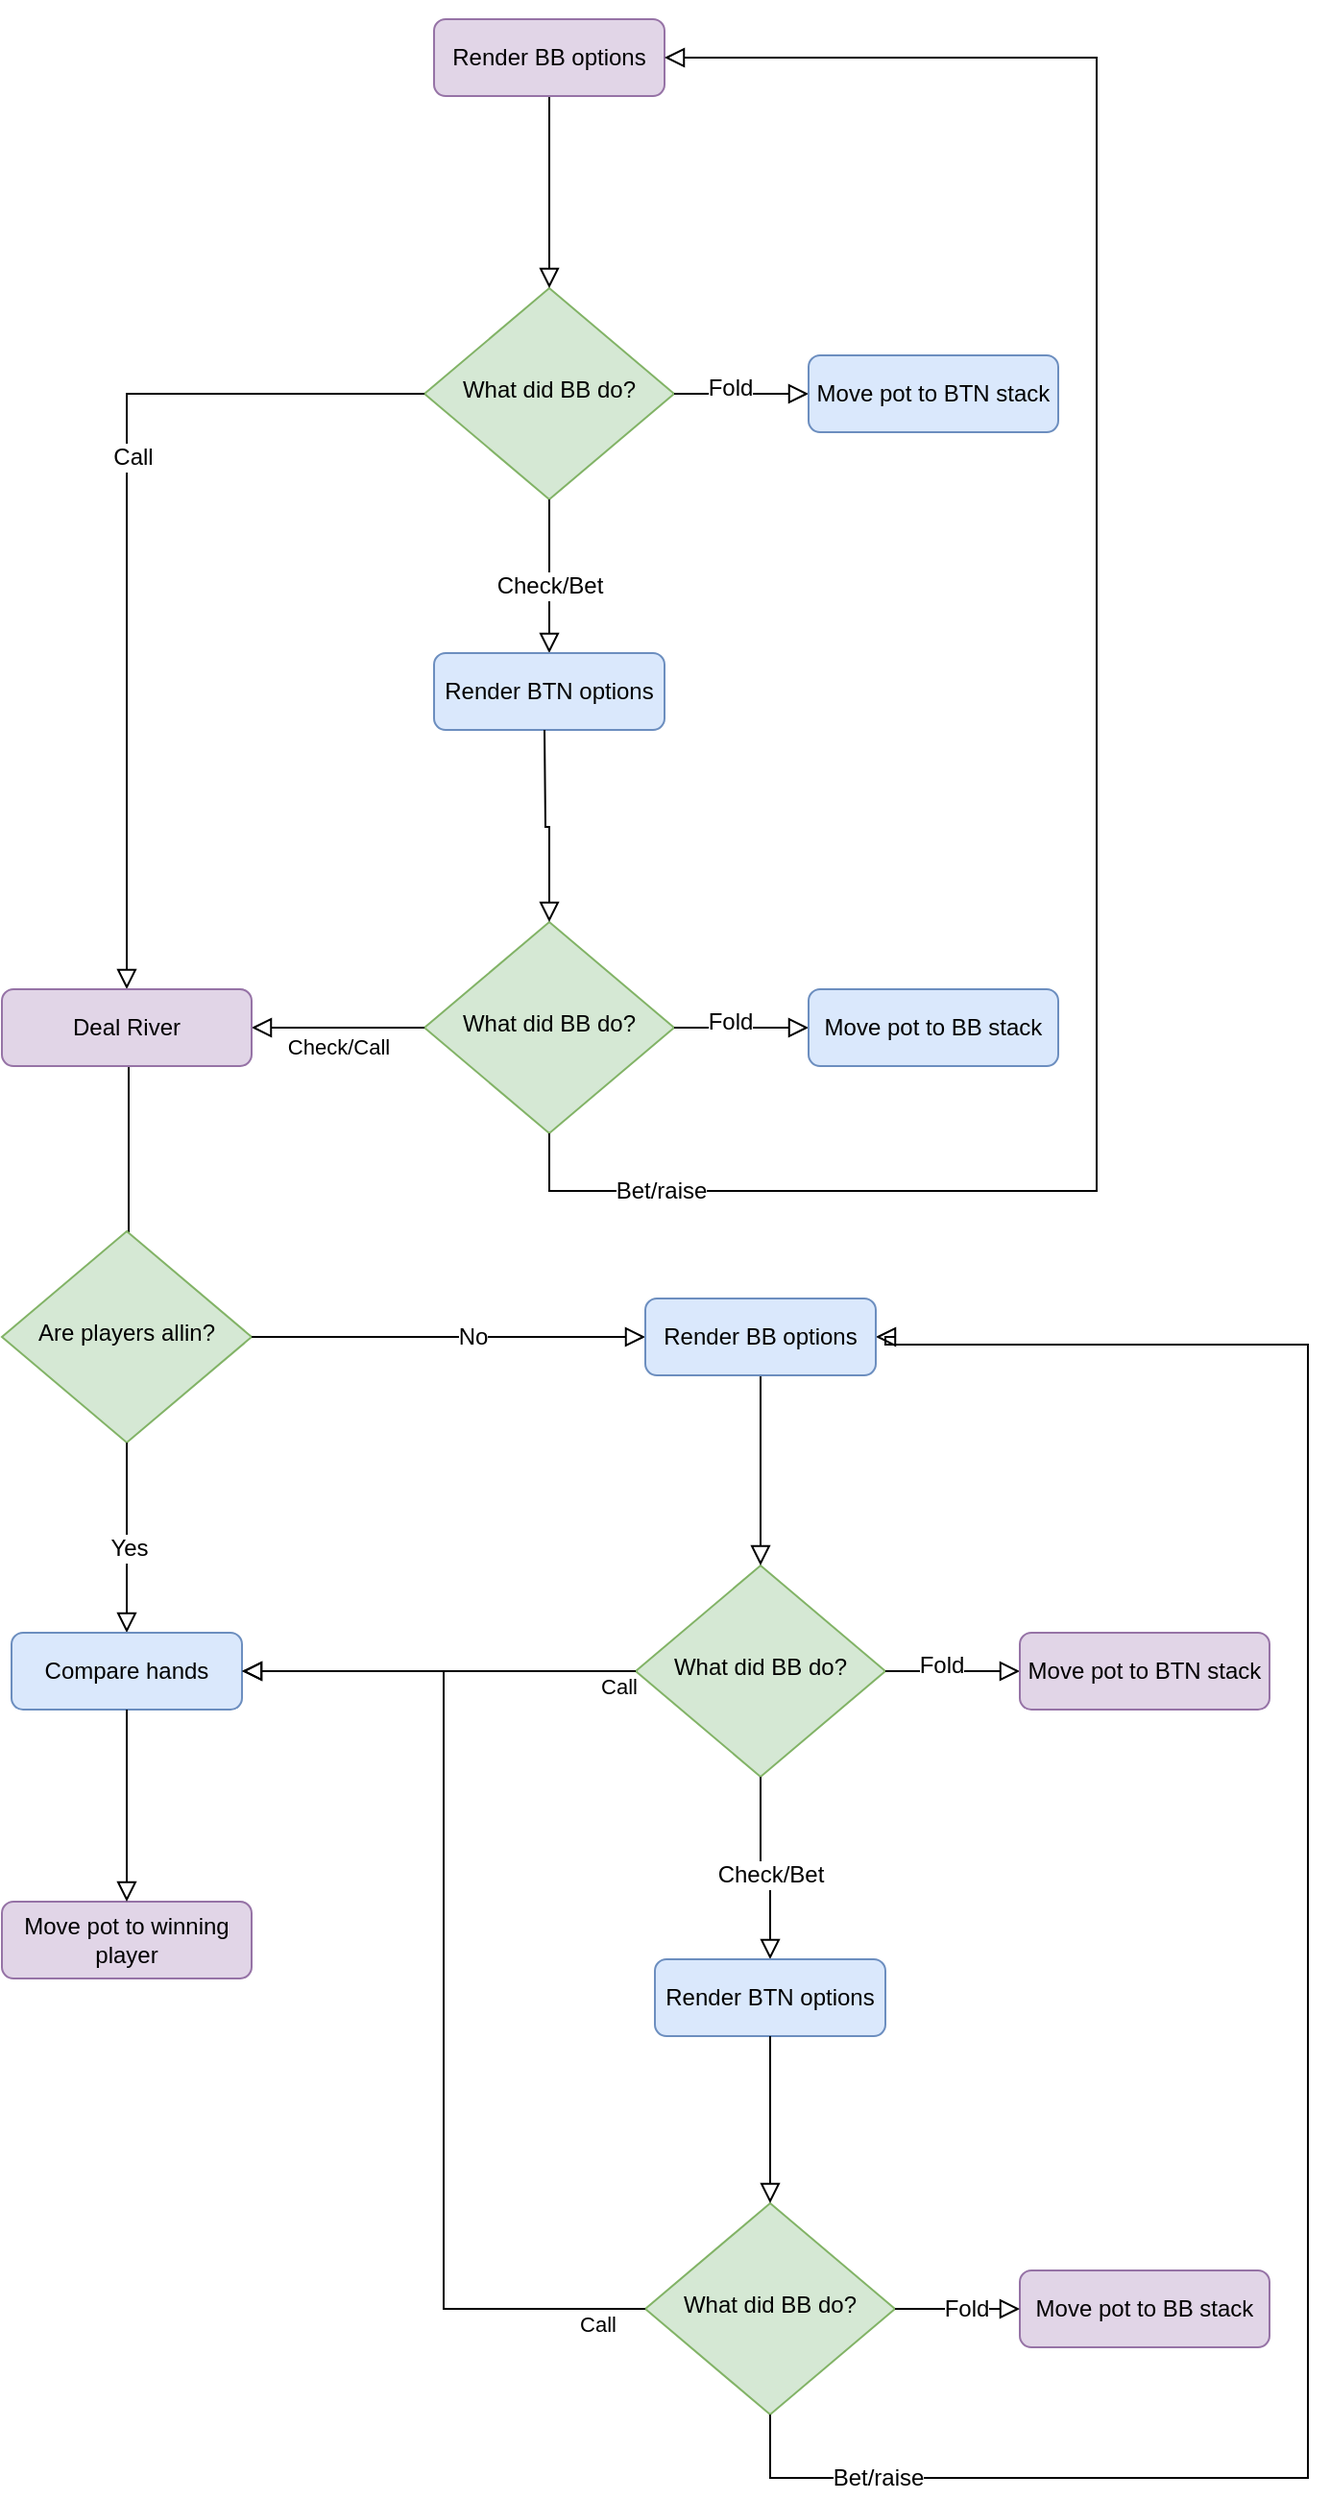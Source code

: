 <mxfile version="24.2.5" type="device">
  <diagram name="Sida-1" id="ZW5hrLnw6XAvimAl8bez">
    <mxGraphModel dx="1914" dy="3364" grid="1" gridSize="10" guides="1" tooltips="1" connect="1" arrows="1" fold="1" page="1" pageScale="1" pageWidth="827" pageHeight="1169" background="#FFFFFF" math="0" shadow="0">
      <root>
        <mxCell id="0" />
        <mxCell id="1" parent="0" />
        <mxCell id="VhnykTRWHjkYGvoEgmxo-1" value="What did BB do?" style="rhombus;whiteSpace=wrap;html=1;shadow=0;fontFamily=Helvetica;fontSize=12;align=center;strokeWidth=1;spacing=6;spacingTop=-4;fillColor=#d5e8d4;strokeColor=#82b366;" vertex="1" parent="1">
          <mxGeometry x="290" y="-1150" width="130" height="110" as="geometry" />
        </mxCell>
        <mxCell id="VhnykTRWHjkYGvoEgmxo-2" style="edgeStyle=none;curved=1;rounded=0;orthogonalLoop=1;jettySize=auto;html=1;exitX=0.75;exitY=1;exitDx=0;exitDy=0;fontSize=12;startSize=8;endSize=8;" edge="1" parent="1" source="VhnykTRWHjkYGvoEgmxo-11" target="VhnykTRWHjkYGvoEgmxo-11">
          <mxGeometry relative="1" as="geometry" />
        </mxCell>
        <mxCell id="VhnykTRWHjkYGvoEgmxo-6" value="" style="rounded=0;html=1;jettySize=auto;orthogonalLoop=1;fontSize=11;endArrow=block;endFill=0;endSize=8;strokeWidth=1;shadow=0;labelBackgroundColor=none;edgeStyle=orthogonalEdgeStyle;exitX=0.5;exitY=1;exitDx=0;exitDy=0;entryX=0.5;entryY=0;entryDx=0;entryDy=0;" edge="1" parent="1" source="VhnykTRWHjkYGvoEgmxo-8" target="VhnykTRWHjkYGvoEgmxo-1">
          <mxGeometry relative="1" as="geometry">
            <mxPoint x="360" y="-1270" as="sourcePoint" />
            <mxPoint x="360" y="-1160" as="targetPoint" />
          </mxGeometry>
        </mxCell>
        <mxCell id="VhnykTRWHjkYGvoEgmxo-7" value="" style="rounded=0;html=1;jettySize=auto;orthogonalLoop=1;fontSize=11;endArrow=block;endFill=0;endSize=8;strokeWidth=1;shadow=0;labelBackgroundColor=none;edgeStyle=orthogonalEdgeStyle;exitX=0.5;exitY=1;exitDx=0;exitDy=0;entryX=0.5;entryY=0;entryDx=0;entryDy=0;" edge="1" parent="1" target="VhnykTRWHjkYGvoEgmxo-8">
          <mxGeometry relative="1" as="geometry">
            <mxPoint x="360" y="-1270" as="sourcePoint" />
            <mxPoint x="355" y="-1150" as="targetPoint" />
          </mxGeometry>
        </mxCell>
        <mxCell id="VhnykTRWHjkYGvoEgmxo-8" value="Render BB options" style="rounded=1;whiteSpace=wrap;html=1;fontSize=12;glass=0;strokeWidth=1;shadow=0;fillColor=#e1d5e7;strokeColor=#9673a6;" vertex="1" parent="1">
          <mxGeometry x="295" y="-1290" width="120" height="40" as="geometry" />
        </mxCell>
        <mxCell id="VhnykTRWHjkYGvoEgmxo-9" value="" style="rounded=0;html=1;jettySize=auto;orthogonalLoop=1;fontSize=11;endArrow=block;endFill=0;endSize=8;strokeWidth=1;shadow=0;labelBackgroundColor=none;edgeStyle=orthogonalEdgeStyle;exitX=0.5;exitY=1;exitDx=0;exitDy=0;entryX=0.5;entryY=0;entryDx=0;entryDy=0;" edge="1" parent="1" source="VhnykTRWHjkYGvoEgmxo-1" target="VhnykTRWHjkYGvoEgmxo-11">
          <mxGeometry relative="1" as="geometry">
            <mxPoint x="355" y="-1040" as="sourcePoint" />
            <mxPoint x="360" y="-850" as="targetPoint" />
          </mxGeometry>
        </mxCell>
        <mxCell id="VhnykTRWHjkYGvoEgmxo-10" value="Check/Bet" style="edgeLabel;html=1;align=center;verticalAlign=middle;resizable=0;points=[];fontSize=12;" vertex="1" connectable="0" parent="VhnykTRWHjkYGvoEgmxo-9">
          <mxGeometry x="0.117" relative="1" as="geometry">
            <mxPoint as="offset" />
          </mxGeometry>
        </mxCell>
        <mxCell id="VhnykTRWHjkYGvoEgmxo-11" value="Render BTN options" style="rounded=1;whiteSpace=wrap;html=1;fontSize=12;glass=0;strokeWidth=1;shadow=0;fillColor=#dae8fc;strokeColor=#6c8ebf;" vertex="1" parent="1">
          <mxGeometry x="295" y="-960" width="120" height="40" as="geometry" />
        </mxCell>
        <mxCell id="VhnykTRWHjkYGvoEgmxo-12" value="What did BB do?" style="rhombus;whiteSpace=wrap;html=1;shadow=0;fontFamily=Helvetica;fontSize=12;align=center;strokeWidth=1;spacing=6;spacingTop=-4;fillColor=#d5e8d4;strokeColor=#82b366;" vertex="1" parent="1">
          <mxGeometry x="290" y="-820" width="130" height="110" as="geometry" />
        </mxCell>
        <mxCell id="VhnykTRWHjkYGvoEgmxo-13" value="" style="rounded=0;html=1;jettySize=auto;orthogonalLoop=1;fontSize=11;endArrow=block;endFill=0;endSize=8;strokeWidth=1;shadow=0;labelBackgroundColor=none;edgeStyle=orthogonalEdgeStyle;exitX=0.5;exitY=1;exitDx=0;exitDy=0;entryX=0.5;entryY=0;entryDx=0;entryDy=0;" edge="1" parent="1" target="VhnykTRWHjkYGvoEgmxo-12">
          <mxGeometry relative="1" as="geometry">
            <mxPoint x="352.5" y="-920" as="sourcePoint" />
            <mxPoint x="357.5" y="-830" as="targetPoint" />
          </mxGeometry>
        </mxCell>
        <mxCell id="VhnykTRWHjkYGvoEgmxo-14" value="" style="rounded=0;html=1;jettySize=auto;orthogonalLoop=1;fontSize=11;endArrow=block;endFill=0;endSize=8;strokeWidth=1;shadow=0;labelBackgroundColor=none;edgeStyle=orthogonalEdgeStyle;exitX=1;exitY=0.5;exitDx=0;exitDy=0;entryX=0;entryY=0.5;entryDx=0;entryDy=0;" edge="1" parent="1" source="VhnykTRWHjkYGvoEgmxo-1" target="VhnykTRWHjkYGvoEgmxo-16">
          <mxGeometry relative="1" as="geometry">
            <mxPoint x="520" y="-1070" as="sourcePoint" />
            <mxPoint x="540" y="-1095" as="targetPoint" />
          </mxGeometry>
        </mxCell>
        <mxCell id="VhnykTRWHjkYGvoEgmxo-15" value="Fold" style="edgeLabel;html=1;align=center;verticalAlign=middle;resizable=0;points=[];fontSize=12;" vertex="1" connectable="0" parent="VhnykTRWHjkYGvoEgmxo-14">
          <mxGeometry x="-0.192" y="3" relative="1" as="geometry">
            <mxPoint as="offset" />
          </mxGeometry>
        </mxCell>
        <mxCell id="VhnykTRWHjkYGvoEgmxo-16" value="Move pot to BTN stack" style="rounded=1;whiteSpace=wrap;html=1;fontSize=12;glass=0;strokeWidth=1;shadow=0;fillColor=#dae8fc;strokeColor=#6c8ebf;" vertex="1" parent="1">
          <mxGeometry x="490" y="-1115" width="130" height="40" as="geometry" />
        </mxCell>
        <mxCell id="VhnykTRWHjkYGvoEgmxo-17" value="" style="rounded=0;html=1;jettySize=auto;orthogonalLoop=1;fontSize=11;endArrow=block;endFill=0;endSize=8;strokeWidth=1;shadow=0;labelBackgroundColor=none;edgeStyle=orthogonalEdgeStyle;exitX=0;exitY=0.5;exitDx=0;exitDy=0;entryX=0.5;entryY=0;entryDx=0;entryDy=0;" edge="1" parent="1" source="VhnykTRWHjkYGvoEgmxo-1" target="VhnykTRWHjkYGvoEgmxo-28">
          <mxGeometry relative="1" as="geometry">
            <mxPoint x="190" y="-1120" as="sourcePoint" />
            <mxPoint x="135" y="-825" as="targetPoint" />
          </mxGeometry>
        </mxCell>
        <mxCell id="VhnykTRWHjkYGvoEgmxo-18" value="Call" style="edgeLabel;html=1;align=center;verticalAlign=middle;resizable=0;points=[];fontSize=12;" vertex="1" connectable="0" parent="VhnykTRWHjkYGvoEgmxo-17">
          <mxGeometry x="-0.192" y="3" relative="1" as="geometry">
            <mxPoint as="offset" />
          </mxGeometry>
        </mxCell>
        <mxCell id="VhnykTRWHjkYGvoEgmxo-19" value="Check/Call" style="edgeStyle=orthogonalEdgeStyle;rounded=0;html=1;jettySize=auto;orthogonalLoop=1;fontSize=11;endArrow=block;endFill=0;endSize=8;strokeWidth=1;shadow=0;labelBackgroundColor=none;exitX=0;exitY=0.5;exitDx=0;exitDy=0;entryX=1;entryY=0.5;entryDx=0;entryDy=0;" edge="1" parent="1" source="VhnykTRWHjkYGvoEgmxo-12" target="VhnykTRWHjkYGvoEgmxo-28">
          <mxGeometry y="10" relative="1" as="geometry">
            <mxPoint as="offset" />
            <mxPoint x="490" y="-730" as="sourcePoint" />
            <mxPoint x="195" y="-805" as="targetPoint" />
          </mxGeometry>
        </mxCell>
        <mxCell id="VhnykTRWHjkYGvoEgmxo-20" value="" style="rounded=0;html=1;jettySize=auto;orthogonalLoop=1;fontSize=11;endArrow=block;endFill=0;endSize=8;strokeWidth=1;shadow=0;labelBackgroundColor=none;edgeStyle=orthogonalEdgeStyle;exitX=1;exitY=0.5;exitDx=0;exitDy=0;entryX=0;entryY=0.5;entryDx=0;entryDy=0;" edge="1" parent="1" source="VhnykTRWHjkYGvoEgmxo-12" target="VhnykTRWHjkYGvoEgmxo-22">
          <mxGeometry relative="1" as="geometry">
            <mxPoint x="470" y="-760" as="sourcePoint" />
            <mxPoint x="522.5" y="-805" as="targetPoint" />
          </mxGeometry>
        </mxCell>
        <mxCell id="VhnykTRWHjkYGvoEgmxo-21" value="Fold" style="edgeLabel;html=1;align=center;verticalAlign=middle;resizable=0;points=[];fontSize=12;" vertex="1" connectable="0" parent="VhnykTRWHjkYGvoEgmxo-20">
          <mxGeometry x="-0.192" y="3" relative="1" as="geometry">
            <mxPoint as="offset" />
          </mxGeometry>
        </mxCell>
        <mxCell id="VhnykTRWHjkYGvoEgmxo-22" value="Move pot to BB stack" style="rounded=1;whiteSpace=wrap;html=1;fontSize=12;glass=0;strokeWidth=1;shadow=0;fillColor=#dae8fc;strokeColor=#6c8ebf;" vertex="1" parent="1">
          <mxGeometry x="490" y="-785" width="130" height="40" as="geometry" />
        </mxCell>
        <mxCell id="VhnykTRWHjkYGvoEgmxo-23" value="" style="rounded=0;html=1;jettySize=auto;orthogonalLoop=1;fontSize=11;endArrow=block;endFill=0;endSize=8;strokeWidth=1;shadow=0;labelBackgroundColor=none;edgeStyle=orthogonalEdgeStyle;exitX=0.5;exitY=1;exitDx=0;exitDy=0;entryX=1;entryY=0.5;entryDx=0;entryDy=0;" edge="1" parent="1" source="VhnykTRWHjkYGvoEgmxo-12" target="VhnykTRWHjkYGvoEgmxo-8">
          <mxGeometry relative="1" as="geometry">
            <mxPoint x="360" y="-710" as="sourcePoint" />
            <mxPoint x="20" y="-1290" as="targetPoint" />
            <Array as="points">
              <mxPoint x="355" y="-680" />
              <mxPoint x="640" y="-680" />
              <mxPoint x="640" y="-1270" />
            </Array>
          </mxGeometry>
        </mxCell>
        <mxCell id="VhnykTRWHjkYGvoEgmxo-24" value="Bet/raise" style="edgeLabel;html=1;align=center;verticalAlign=middle;resizable=0;points=[];fontSize=12;" vertex="1" connectable="0" parent="VhnykTRWHjkYGvoEgmxo-23">
          <mxGeometry x="-0.844" relative="1" as="geometry">
            <mxPoint as="offset" />
          </mxGeometry>
        </mxCell>
        <mxCell id="VhnykTRWHjkYGvoEgmxo-27" value="" style="rounded=0;html=1;jettySize=auto;orthogonalLoop=1;fontSize=11;endArrow=block;endFill=0;endSize=8;strokeWidth=1;shadow=0;labelBackgroundColor=none;edgeStyle=orthogonalEdgeStyle;exitX=0.5;exitY=1;exitDx=0;exitDy=0;entryX=0.5;entryY=0;entryDx=0;entryDy=0;" edge="1" parent="1" target="VhnykTRWHjkYGvoEgmxo-25">
          <mxGeometry relative="1" as="geometry">
            <mxPoint x="135" y="-785" as="sourcePoint" />
            <mxPoint x="135" y="-690" as="targetPoint" />
            <Array as="points">
              <mxPoint x="136" y="-785" />
              <mxPoint x="136" y="-622" />
              <mxPoint x="135" y="-622" />
            </Array>
          </mxGeometry>
        </mxCell>
        <mxCell id="VhnykTRWHjkYGvoEgmxo-25" value="Are players allin?" style="rhombus;whiteSpace=wrap;html=1;shadow=0;fontFamily=Helvetica;fontSize=12;align=center;strokeWidth=1;spacing=6;spacingTop=-4;fillColor=#d5e8d4;strokeColor=#82b366;" vertex="1" parent="1">
          <mxGeometry x="70" y="-659" width="130" height="110" as="geometry" />
        </mxCell>
        <mxCell id="VhnykTRWHjkYGvoEgmxo-28" value="Deal River" style="rounded=1;whiteSpace=wrap;html=1;fontSize=12;glass=0;strokeWidth=1;shadow=0;fillColor=#e1d5e7;strokeColor=#9673a6;" vertex="1" parent="1">
          <mxGeometry x="70" y="-785" width="130" height="40" as="geometry" />
        </mxCell>
        <mxCell id="VhnykTRWHjkYGvoEgmxo-29" value="" style="rounded=0;html=1;jettySize=auto;orthogonalLoop=1;fontSize=11;endArrow=block;endFill=0;endSize=8;strokeWidth=1;shadow=0;labelBackgroundColor=none;edgeStyle=orthogonalEdgeStyle;exitX=0.5;exitY=1;exitDx=0;exitDy=0;" edge="1" parent="1" source="VhnykTRWHjkYGvoEgmxo-25">
          <mxGeometry relative="1" as="geometry">
            <mxPoint x="90" y="-280" as="sourcePoint" />
            <mxPoint x="135" y="-450" as="targetPoint" />
          </mxGeometry>
        </mxCell>
        <mxCell id="VhnykTRWHjkYGvoEgmxo-30" value="Yes" style="edgeLabel;html=1;align=center;verticalAlign=middle;resizable=0;points=[];fontSize=12;" vertex="1" connectable="0" parent="VhnykTRWHjkYGvoEgmxo-29">
          <mxGeometry x="0.117" relative="1" as="geometry">
            <mxPoint as="offset" />
          </mxGeometry>
        </mxCell>
        <mxCell id="VhnykTRWHjkYGvoEgmxo-31" value="Compare hands" style="rounded=1;whiteSpace=wrap;html=1;fontSize=12;glass=0;strokeWidth=1;shadow=0;fillColor=#dae8fc;strokeColor=#6c8ebf;" vertex="1" parent="1">
          <mxGeometry x="75" y="-450" width="120" height="40" as="geometry" />
        </mxCell>
        <mxCell id="VhnykTRWHjkYGvoEgmxo-32" value="Move pot to winning player" style="rounded=1;whiteSpace=wrap;html=1;fontSize=12;glass=0;strokeWidth=1;shadow=0;fillColor=#e1d5e7;strokeColor=#9673a6;" vertex="1" parent="1">
          <mxGeometry x="70" y="-310" width="130" height="40" as="geometry" />
        </mxCell>
        <mxCell id="VhnykTRWHjkYGvoEgmxo-33" value="" style="rounded=0;html=1;jettySize=auto;orthogonalLoop=1;fontSize=11;endArrow=block;endFill=0;endSize=8;strokeWidth=1;shadow=0;labelBackgroundColor=none;edgeStyle=orthogonalEdgeStyle;exitX=0.5;exitY=1;exitDx=0;exitDy=0;entryX=0.5;entryY=0;entryDx=0;entryDy=0;" edge="1" parent="1" source="VhnykTRWHjkYGvoEgmxo-31" target="VhnykTRWHjkYGvoEgmxo-32">
          <mxGeometry relative="1" as="geometry">
            <mxPoint x="130" y="-360" as="sourcePoint" />
            <mxPoint x="130" y="-270" as="targetPoint" />
          </mxGeometry>
        </mxCell>
        <mxCell id="VhnykTRWHjkYGvoEgmxo-37" value="" style="rounded=0;html=1;jettySize=auto;orthogonalLoop=1;fontSize=11;endArrow=block;endFill=0;endSize=8;strokeWidth=1;shadow=0;labelBackgroundColor=none;edgeStyle=orthogonalEdgeStyle;exitX=1;exitY=0.5;exitDx=0;exitDy=0;entryX=0;entryY=0.5;entryDx=0;entryDy=0;" edge="1" parent="1" source="VhnykTRWHjkYGvoEgmxo-25" target="VhnykTRWHjkYGvoEgmxo-55">
          <mxGeometry relative="1" as="geometry">
            <mxPoint x="390" y="-540" as="sourcePoint" />
            <mxPoint x="410" y="-595" as="targetPoint" />
          </mxGeometry>
        </mxCell>
        <mxCell id="VhnykTRWHjkYGvoEgmxo-38" value="No" style="edgeLabel;html=1;align=center;verticalAlign=middle;resizable=0;points=[];fontSize=12;" vertex="1" connectable="0" parent="VhnykTRWHjkYGvoEgmxo-37">
          <mxGeometry x="0.117" relative="1" as="geometry">
            <mxPoint as="offset" />
          </mxGeometry>
        </mxCell>
        <mxCell id="VhnykTRWHjkYGvoEgmxo-41" value="What did BB do?" style="rhombus;whiteSpace=wrap;html=1;shadow=0;fontFamily=Helvetica;fontSize=12;align=center;strokeWidth=1;spacing=6;spacingTop=-4;fillColor=#d5e8d4;strokeColor=#82b366;" vertex="1" parent="1">
          <mxGeometry x="400" y="-485" width="130" height="110" as="geometry" />
        </mxCell>
        <mxCell id="VhnykTRWHjkYGvoEgmxo-42" value="" style="rounded=0;html=1;jettySize=auto;orthogonalLoop=1;fontSize=11;endArrow=block;endFill=0;endSize=8;strokeWidth=1;shadow=0;labelBackgroundColor=none;edgeStyle=orthogonalEdgeStyle;exitX=0.5;exitY=1;exitDx=0;exitDy=0;entryX=0.5;entryY=0;entryDx=0;entryDy=0;" edge="1" parent="1" source="VhnykTRWHjkYGvoEgmxo-41" target="VhnykTRWHjkYGvoEgmxo-44">
          <mxGeometry relative="1" as="geometry">
            <mxPoint x="465" y="-370" as="sourcePoint" />
            <mxPoint x="470" y="-180" as="targetPoint" />
          </mxGeometry>
        </mxCell>
        <mxCell id="VhnykTRWHjkYGvoEgmxo-43" value="Check/Bet" style="edgeLabel;html=1;align=center;verticalAlign=middle;resizable=0;points=[];fontSize=12;" vertex="1" connectable="0" parent="VhnykTRWHjkYGvoEgmxo-42">
          <mxGeometry x="0.117" relative="1" as="geometry">
            <mxPoint as="offset" />
          </mxGeometry>
        </mxCell>
        <mxCell id="VhnykTRWHjkYGvoEgmxo-44" value="Render BTN options" style="rounded=1;whiteSpace=wrap;html=1;fontSize=12;glass=0;strokeWidth=1;shadow=0;fillColor=#dae8fc;strokeColor=#6c8ebf;" vertex="1" parent="1">
          <mxGeometry x="410" y="-280" width="120" height="40" as="geometry" />
        </mxCell>
        <mxCell id="VhnykTRWHjkYGvoEgmxo-45" value="What did BB do?" style="rhombus;whiteSpace=wrap;html=1;shadow=0;fontFamily=Helvetica;fontSize=12;align=center;strokeWidth=1;spacing=6;spacingTop=-4;fillColor=#d5e8d4;strokeColor=#82b366;" vertex="1" parent="1">
          <mxGeometry x="405" y="-153" width="130" height="110" as="geometry" />
        </mxCell>
        <mxCell id="VhnykTRWHjkYGvoEgmxo-46" value="" style="rounded=0;html=1;jettySize=auto;orthogonalLoop=1;fontSize=11;endArrow=block;endFill=0;endSize=8;strokeWidth=1;shadow=0;labelBackgroundColor=none;edgeStyle=orthogonalEdgeStyle;exitX=0.5;exitY=1;exitDx=0;exitDy=0;entryX=0.5;entryY=0;entryDx=0;entryDy=0;" edge="1" parent="1" target="VhnykTRWHjkYGvoEgmxo-45" source="VhnykTRWHjkYGvoEgmxo-44">
          <mxGeometry relative="1" as="geometry">
            <mxPoint x="462.5" y="-250" as="sourcePoint" />
            <mxPoint x="467.5" y="-160" as="targetPoint" />
          </mxGeometry>
        </mxCell>
        <mxCell id="VhnykTRWHjkYGvoEgmxo-47" value="" style="rounded=0;html=1;jettySize=auto;orthogonalLoop=1;fontSize=11;endArrow=block;endFill=0;endSize=8;strokeWidth=1;shadow=0;labelBackgroundColor=none;edgeStyle=orthogonalEdgeStyle;exitX=1;exitY=0.5;exitDx=0;exitDy=0;entryX=0;entryY=0.5;entryDx=0;entryDy=0;" edge="1" parent="1" source="VhnykTRWHjkYGvoEgmxo-41" target="VhnykTRWHjkYGvoEgmxo-49">
          <mxGeometry relative="1" as="geometry">
            <mxPoint x="630" y="-400" as="sourcePoint" />
            <mxPoint x="650" y="-425" as="targetPoint" />
          </mxGeometry>
        </mxCell>
        <mxCell id="VhnykTRWHjkYGvoEgmxo-48" value="Fold" style="edgeLabel;html=1;align=center;verticalAlign=middle;resizable=0;points=[];fontSize=12;" vertex="1" connectable="0" parent="VhnykTRWHjkYGvoEgmxo-47">
          <mxGeometry x="-0.192" y="3" relative="1" as="geometry">
            <mxPoint as="offset" />
          </mxGeometry>
        </mxCell>
        <mxCell id="VhnykTRWHjkYGvoEgmxo-49" value="Move pot to BTN stack" style="rounded=1;whiteSpace=wrap;html=1;fontSize=12;glass=0;strokeWidth=1;shadow=0;fillColor=#e1d5e7;strokeColor=#9673a6;" vertex="1" parent="1">
          <mxGeometry x="600" y="-450" width="130" height="40" as="geometry" />
        </mxCell>
        <mxCell id="VhnykTRWHjkYGvoEgmxo-51" value="Move pot to BB stack" style="rounded=1;whiteSpace=wrap;html=1;fontSize=12;glass=0;strokeWidth=1;shadow=0;fillColor=#e1d5e7;strokeColor=#9673a6;" vertex="1" parent="1">
          <mxGeometry x="600" y="-118" width="130" height="40" as="geometry" />
        </mxCell>
        <mxCell id="VhnykTRWHjkYGvoEgmxo-52" value="" style="rounded=0;html=1;jettySize=auto;orthogonalLoop=1;fontSize=11;endArrow=block;endFill=0;endSize=8;strokeWidth=1;shadow=0;labelBackgroundColor=none;edgeStyle=orthogonalEdgeStyle;exitX=0.5;exitY=1;exitDx=0;exitDy=0;entryX=1;entryY=0.5;entryDx=0;entryDy=0;" edge="1" parent="1" source="VhnykTRWHjkYGvoEgmxo-45" target="VhnykTRWHjkYGvoEgmxo-55">
          <mxGeometry relative="1" as="geometry">
            <mxPoint x="470" y="-40" as="sourcePoint" />
            <mxPoint x="525" y="-600" as="targetPoint" />
            <Array as="points">
              <mxPoint x="470" y="-10" />
              <mxPoint x="750" y="-10" />
              <mxPoint x="750" y="-600" />
              <mxPoint x="530" y="-600" />
              <mxPoint x="530" y="-604" />
            </Array>
          </mxGeometry>
        </mxCell>
        <mxCell id="VhnykTRWHjkYGvoEgmxo-53" value="Bet/raise" style="edgeLabel;html=1;align=center;verticalAlign=middle;resizable=0;points=[];fontSize=12;" vertex="1" connectable="0" parent="VhnykTRWHjkYGvoEgmxo-52">
          <mxGeometry x="-0.844" relative="1" as="geometry">
            <mxPoint as="offset" />
          </mxGeometry>
        </mxCell>
        <mxCell id="VhnykTRWHjkYGvoEgmxo-54" value="" style="rounded=0;html=1;jettySize=auto;orthogonalLoop=1;fontSize=11;endArrow=block;endFill=0;endSize=8;strokeWidth=1;shadow=0;labelBackgroundColor=none;edgeStyle=orthogonalEdgeStyle;exitX=0.5;exitY=1;exitDx=0;exitDy=0;entryX=0.5;entryY=0;entryDx=0;entryDy=0;" edge="1" parent="1" source="VhnykTRWHjkYGvoEgmxo-55" target="VhnykTRWHjkYGvoEgmxo-41">
          <mxGeometry relative="1" as="geometry">
            <mxPoint x="475" y="-590" as="sourcePoint" />
            <mxPoint x="470" y="-470" as="targetPoint" />
          </mxGeometry>
        </mxCell>
        <mxCell id="VhnykTRWHjkYGvoEgmxo-55" value="Render BB options" style="rounded=1;whiteSpace=wrap;html=1;fontSize=12;glass=0;strokeWidth=1;shadow=0;fillColor=#dae8fc;strokeColor=#6c8ebf;" vertex="1" parent="1">
          <mxGeometry x="405" y="-624" width="120" height="40" as="geometry" />
        </mxCell>
        <mxCell id="VhnykTRWHjkYGvoEgmxo-57" value="Call" style="edgeStyle=orthogonalEdgeStyle;rounded=0;html=1;jettySize=auto;orthogonalLoop=1;fontSize=11;endArrow=block;endFill=0;endSize=8;strokeWidth=1;shadow=0;labelBackgroundColor=none;exitX=0;exitY=0.5;exitDx=0;exitDy=0;entryX=1;entryY=0.5;entryDx=0;entryDy=0;" edge="1" parent="1" source="VhnykTRWHjkYGvoEgmxo-45" target="VhnykTRWHjkYGvoEgmxo-31">
          <mxGeometry x="-0.908" y="8" relative="1" as="geometry">
            <mxPoint as="offset" />
            <mxPoint x="290" y="-50" as="sourcePoint" />
            <mxPoint x="270" y="-98" as="targetPoint" />
          </mxGeometry>
        </mxCell>
        <mxCell id="VhnykTRWHjkYGvoEgmxo-63" value="" style="rounded=0;html=1;jettySize=auto;orthogonalLoop=1;fontSize=11;endArrow=block;endFill=0;endSize=8;strokeWidth=1;shadow=0;labelBackgroundColor=none;edgeStyle=orthogonalEdgeStyle;exitX=1;exitY=0.5;exitDx=0;exitDy=0;entryX=0;entryY=0.5;entryDx=0;entryDy=0;" edge="1" parent="1" source="VhnykTRWHjkYGvoEgmxo-45" target="VhnykTRWHjkYGvoEgmxo-51">
          <mxGeometry relative="1" as="geometry">
            <mxPoint x="600" y="-190" as="sourcePoint" />
            <mxPoint x="600" y="-110" as="targetPoint" />
          </mxGeometry>
        </mxCell>
        <mxCell id="VhnykTRWHjkYGvoEgmxo-64" value="Fold" style="edgeLabel;html=1;align=center;verticalAlign=middle;resizable=0;points=[];fontSize=12;" vertex="1" connectable="0" parent="VhnykTRWHjkYGvoEgmxo-63">
          <mxGeometry x="0.117" relative="1" as="geometry">
            <mxPoint as="offset" />
          </mxGeometry>
        </mxCell>
        <mxCell id="VhnykTRWHjkYGvoEgmxo-65" value="Call" style="edgeStyle=orthogonalEdgeStyle;rounded=0;html=1;jettySize=auto;orthogonalLoop=1;fontSize=11;endArrow=block;endFill=0;endSize=8;strokeWidth=1;shadow=0;labelBackgroundColor=none;exitX=0;exitY=0.5;exitDx=0;exitDy=0;entryX=1;entryY=0.5;entryDx=0;entryDy=0;" edge="1" parent="1" source="VhnykTRWHjkYGvoEgmxo-41" target="VhnykTRWHjkYGvoEgmxo-31">
          <mxGeometry x="-0.908" y="8" relative="1" as="geometry">
            <mxPoint as="offset" />
            <mxPoint x="350" y="-420" as="sourcePoint" />
            <mxPoint x="200" y="-430" as="targetPoint" />
          </mxGeometry>
        </mxCell>
      </root>
    </mxGraphModel>
  </diagram>
</mxfile>
